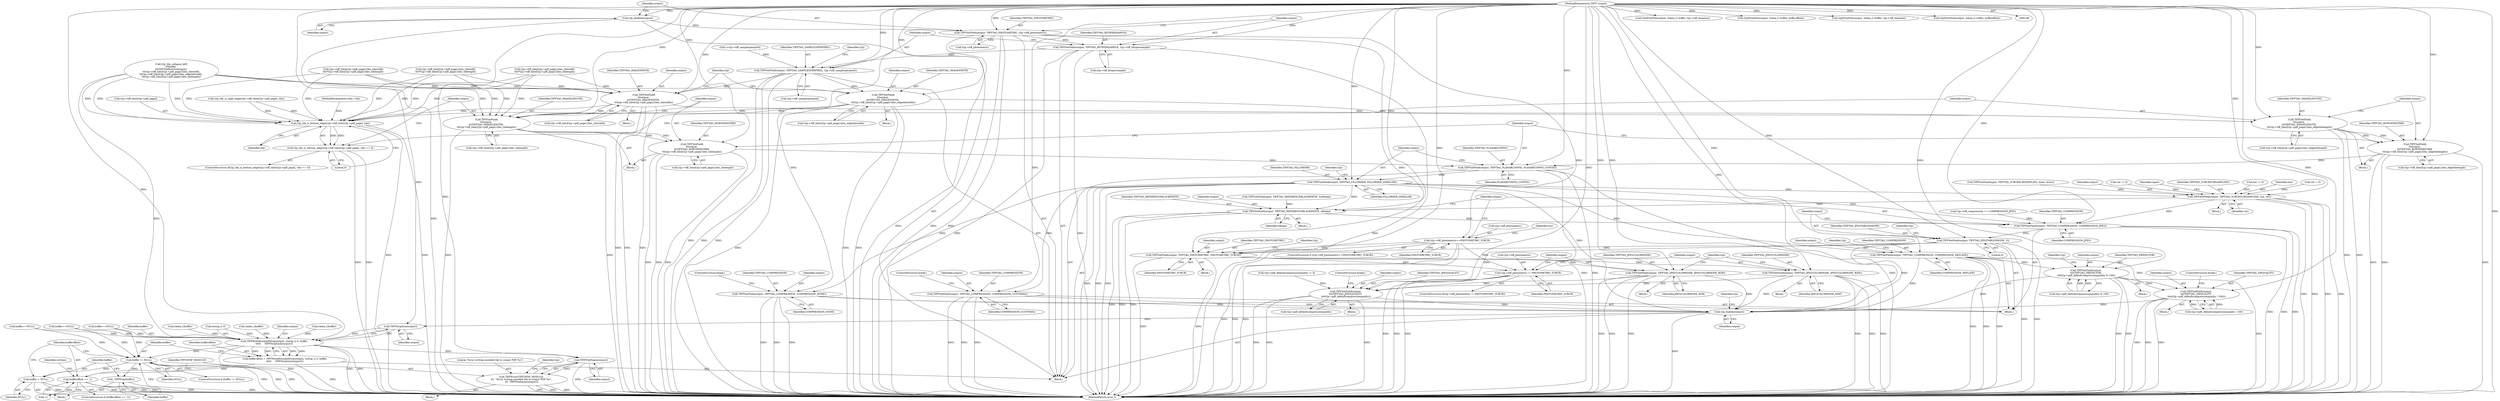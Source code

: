 digraph "0_libtiff_c7153361a4041260719b340f73f2f76@pointer" {
"1001165" [label="(Call,TIFFSetField(output, TIFFTAG_PHOTOMETRIC, t2p->tiff_photometric))"];
"1001163" [label="(Call,t2p_disable(output))"];
"1000111" [label="(MethodParameterIn,TIFF* output)"];
"1001171" [label="(Call,TIFFSetField(output, TIFFTAG_BITSPERSAMPLE, t2p->tiff_bitspersample))"];
"1001177" [label="(Call,TIFFSetField(output, TIFFTAG_SAMPLESPERPIXEL, t2p->tiff_samplesperpixel))"];
"1001196" [label="(Call,TIFFSetField(\n\t\t\toutput, \n\t\t\tTIFFTAG_IMAGEWIDTH, \n\t\t\tt2p->tiff_tiles[t2p->pdf_page].tiles_tilewidth))"];
"1001224" [label="(Call,t2p_tile_is_bottom_edge(t2p->tiff_tiles[t2p->pdf_page], tile))"];
"1001223" [label="(Call,t2p_tile_is_bottom_edge(t2p->tiff_tiles[t2p->pdf_page], tile) == 0)"];
"1001235" [label="(Call,TIFFSetField(\n\t\t\toutput, \n\t\t\tTIFFTAG_IMAGELENGTH, \n\t\t\tt2p->tiff_tiles[t2p->pdf_page].tiles_tilelength))"];
"1001247" [label="(Call,TIFFSetField(\n\t\t\toutput, \n\t\t\tTIFFTAG_ROWSPERSTRIP, \n\t\t\tt2p->tiff_tiles[t2p->pdf_page].tiles_tilelength))"];
"1001285" [label="(Call,TIFFSetField(output, TIFFTAG_PLANARCONFIG, PLANARCONFIG_CONTIG))"];
"1001289" [label="(Call,TIFFSetField(output, TIFFTAG_FILLORDER, FILLORDER_MSB2LSB))"];
"1001299" [label="(Call,TIFFSetField(output, TIFFTAG_COMPRESSION, COMPRESSION_NONE))"];
"1001478" [label="(Call,t2p_enable(output))"];
"1001493" [label="(Call,TIFFStripSize(output))"];
"1001487" [label="(Call,TIFFWriteEncodedStrip(output, (tstrip_t) 0, buffer,\n\t\t\t\t\t     TIFFStripSize(output)))"];
"1001485" [label="(Call,bufferoffset = TIFFWriteEncodedStrip(output, (tstrip_t) 0, buffer,\n\t\t\t\t\t     TIFFStripSize(output)))"];
"1001506" [label="(Call,bufferoffset == -1)"];
"1001496" [label="(Call,buffer != NULL)"];
"1001500" [label="(Call,_TIFFfree(buffer))"];
"1001502" [label="(Call,buffer = NULL)"];
"1001514" [label="(Call,TIFFFileName(output))"];
"1001511" [label="(Call,TIFFError(TIFF2PDF_MODULE, \n\t\t\t  \"Error writing encoded tile to output PDF %s\", \n\t\t\t  TIFFFileName(output)))"];
"1001305" [label="(Call,TIFFSetField(output, TIFFTAG_COMPRESSION, COMPRESSION_CCITTFAX4))"];
"1001346" [label="(Call,TIFFSetField(output, TIFFTAG_YCBCRSUBSAMPLING, hor, ver))"];
"1001360" [label="(Call,TIFFSetField(output, TIFFTAG_REFERENCEBLACKWHITE, xfloatp))"];
"1001364" [label="(Call,TIFFSetField(output, TIFFTAG_COMPRESSION, COMPRESSION_JPEG))"];
"1001368" [label="(Call,TIFFSetField(output, TIFFTAG_JPEGTABLESMODE, 0))"];
"1001381" [label="(Call,TIFFSetField(output, TIFFTAG_PHOTOMETRIC, PHOTOMETRIC_YCBCR))"];
"1001386" [label="(Call,t2p->tiff_photometric != PHOTOMETRIC_YCBCR)"];
"1001392" [label="(Call,TIFFSetField(output, TIFFTAG_JPEGCOLORMODE, JPEGCOLORMODE_RGB))"];
"1001429" [label="(Call,TIFFSetField(output, \n\t\t\t\tTIFFTAG_JPEGQUALITY, \n\t\t\t\tt2p->pdf_defaultcompressionquality))"];
"1001398" [label="(Call,TIFFSetField(output, TIFFTAG_JPEGCOLORMODE, JPEGCOLORMODE_RAW))"];
"1001437" [label="(Call,TIFFSetField(output, TIFFTAG_COMPRESSION, COMPRESSION_DEFLATE))"];
"1001450" [label="(Call,TIFFSetField(output, \n\t\t\t\tTIFFTAG_PREDICTOR, \n\t\t\t\tt2p->pdf_defaultcompressionquality % 100))"];
"1001467" [label="(Call,TIFFSetField(output, \n\t\t\t\tTIFFTAG_ZIPQUALITY, \n\t\t\t\t(t2p->pdf_defaultcompressionquality / 100)))"];
"1001261" [label="(Call,TIFFSetField(\n\t\t\toutput, \n\t\t\tTIFFTAG_IMAGELENGTH, \n\t\t\tt2p->tiff_tiles[t2p->pdf_page].tiles_edgetilelength))"];
"1001273" [label="(Call,TIFFSetField(\n\t\t\toutput, \n\t\t\tTIFFTAG_ROWSPERSTRIP, \n\t\t\tt2p->tiff_tiles[t2p->pdf_page].tiles_edgetilelength))"];
"1001210" [label="(Call,TIFFSetField(\n\t\t\toutput, \n\t\t\tTIFFTAG_IMAGEWIDTH, \n\t\t\tt2p->tiff_tiles[t2p->pdf_page].tiles_edgetilewidth))"];
"1001312" [label="(Call,t2p->tiff_photometric==PHOTOMETRIC_YCBCR)"];
"1001188" [label="(Identifier,t2p)"];
"1001348" [label="(Identifier,TIFFTAG_YCBCRSUBSAMPLING)"];
"1001232" [label="(Identifier,tile)"];
"1001359" [label="(Block,)"];
"1001168" [label="(Call,t2p->tiff_photometric)"];
"1001430" [label="(Identifier,output)"];
"1001445" [label="(Identifier,t2p)"];
"1001390" [label="(Identifier,PHOTOMETRIC_YCBCR)"];
"1001395" [label="(Identifier,JPEGCOLORMODE_RGB)"];
"1001288" [label="(Identifier,PLANARCONFIG_CONTIG)"];
"1001494" [label="(Identifier,output)"];
"1001453" [label="(Call,t2p->pdf_defaultcompressionquality % 100)"];
"1001501" [label="(Identifier,buffer)"];
"1001486" [label="(Identifier,bufferoffset)"];
"1001213" [label="(Call,t2p->tiff_tiles[t2p->pdf_page].tiles_edgetilewidth)"];
"1001045" [label="(Call,t2p->tiff_tiles[t2p->pdf_page].tiles_tilewidth\n\t\t\t\t*t2p->tiff_tiles[t2p->pdf_page].tiles_tilelength)"];
"1001388" [label="(Identifier,t2p)"];
"1001502" [label="(Call,buffer = NULL)"];
"1001234" [label="(Block,)"];
"1001360" [label="(Call,TIFFSetField(output, TIFFTAG_REFERENCEBLACKWHITE, xfloatp))"];
"1001301" [label="(Identifier,TIFFTAG_COMPRESSION)"];
"1000253" [label="(Call,t2pWriteFile(output, (tdata_t) buffer, t2p->tiff_datasize))"];
"1001339" [label="(Call,hor != 0)"];
"1001478" [label="(Call,t2p_enable(output))"];
"1001394" [label="(Identifier,TIFFTAG_JPEGCOLORMODE)"];
"1001260" [label="(Block,)"];
"1001467" [label="(Call,TIFFSetField(output, \n\t\t\t\tTIFFTAG_ZIPQUALITY, \n\t\t\t\t(t2p->pdf_defaultcompressionquality / 100)))"];
"1001392" [label="(Call,TIFFSetField(output, TIFFTAG_JPEGCOLORMODE, JPEGCOLORMODE_RGB))"];
"1000112" [label="(MethodParameterIn,ttile_t tile)"];
"1001236" [label="(Identifier,output)"];
"1001429" [label="(Call,TIFFSetField(output, \n\t\t\t\tTIFFTAG_JPEGQUALITY, \n\t\t\t\tt2p->pdf_defaultcompressionquality))"];
"1001247" [label="(Call,TIFFSetField(\n\t\t\toutput, \n\t\t\tTIFFTAG_ROWSPERSTRIP, \n\t\t\tt2p->tiff_tiles[t2p->pdf_page].tiles_tilelength))"];
"1001518" [label="(Identifier,t2p)"];
"1001349" [label="(Identifier,hor)"];
"1001323" [label="(Call,ver = 0)"];
"1001313" [label="(Call,t2p->tiff_photometric)"];
"1001300" [label="(Identifier,output)"];
"1001439" [label="(Identifier,TIFFTAG_COMPRESSION)"];
"1001211" [label="(Identifier,output)"];
"1001289" [label="(Call,TIFFSetField(output, TIFFTAG_FILLORDER, FILLORDER_MSB2LSB))"];
"1001431" [label="(Identifier,TIFFTAG_JPEGQUALITY)"];
"1001223" [label="(Call,t2p_tile_is_bottom_edge(t2p->tiff_tiles[t2p->pdf_page], tile) == 0)"];
"1001222" [label="(ControlStructure,if(t2p_tile_is_bottom_edge(t2p->tiff_tiles[t2p->pdf_page], tile) == 0))"];
"1001399" [label="(Identifier,output)"];
"1001398" [label="(Call,TIFFSetField(output, TIFFTAG_JPEGCOLORMODE, JPEGCOLORMODE_RAW))"];
"1001368" [label="(Call,TIFFSetField(output, TIFFTAG_JPEGTABLESMODE, 0))"];
"1001290" [label="(Identifier,output)"];
"1001302" [label="(Identifier,COMPRESSION_NONE)"];
"1001512" [label="(Identifier,TIFF2PDF_MODULE)"];
"1001485" [label="(Call,bufferoffset = TIFFWriteEncodedStrip(output, (tstrip_t) 0, buffer,\n\t\t\t\t\t     TIFFStripSize(output)))"];
"1001504" [label="(Identifier,NULL)"];
"1001233" [label="(Literal,0)"];
"1001387" [label="(Call,t2p->tiff_photometric)"];
"1001311" [label="(ControlStructure,if (t2p->tiff_photometric==PHOTOMETRIC_YCBCR))"];
"1001132" [label="(Call,t2p_tile_collapse_left(\n\t\t\tbuffer, \n\t\t\tTIFFTileRowSize(input),\n\t\t\tt2p->tiff_tiles[t2p->pdf_page].tiles_tilewidth,\n\t\t\tt2p->tiff_tiles[t2p->pdf_page].tiles_edgetilewidth, \n\t\t\tt2p->tiff_tiles[t2p->pdf_page].tiles_tilelength))"];
"1000683" [label="(Call,t2pWriteFile(output, (tdata_t) buffer, bufferoffset))"];
"1001366" [label="(Identifier,TIFFTAG_COMPRESSION)"];
"1000325" [label="(Call,t2pWriteFile(output, (tdata_t) buffer, t2p->tiff_datasize))"];
"1001199" [label="(Call,t2p->tiff_tiles[t2p->pdf_page].tiles_tilewidth)"];
"1001285" [label="(Call,TIFFSetField(output, TIFFTAG_PLANARCONFIG, PLANARCONFIG_CONTIG))"];
"1001515" [label="(Identifier,output)"];
"1001308" [label="(Identifier,COMPRESSION_CCITTFAX4)"];
"1001328" [label="(Call,TIFFGetField(input, TIFFTAG_YCBCRSUBSAMPLING, &hor, &ver))"];
"1001487" [label="(Call,TIFFWriteEncodedStrip(output, (tstrip_t) 0, buffer,\n\t\t\t\t\t     TIFFStripSize(output)))"];
"1000927" [label="(Call,buffer==NULL)"];
"1001380" [label="(Block,)"];
"1001237" [label="(Identifier,TIFFTAG_IMAGELENGTH)"];
"1001297" [label="(Block,)"];
"1001291" [label="(Identifier,TIFFTAG_FILLORDER)"];
"1001042" [label="(Call,(tdata_t)buffer)"];
"1001492" [label="(Identifier,buffer)"];
"1001097" [label="(Call,(tdata_t)buffer)"];
"1001428" [label="(Block,)"];
"1001423" [label="(Call,t2p->pdf_defaultcompressionquality != 0)"];
"1001345" [label="(Block,)"];
"1001511" [label="(Call,TIFFError(TIFF2PDF_MODULE, \n\t\t\t  \"Error writing encoded tile to output PDF %s\", \n\t\t\t  TIFFFileName(output)))"];
"1000111" [label="(MethodParameterIn,TIFF* output)"];
"1001365" [label="(Identifier,output)"];
"1001496" [label="(Call,buffer != NULL)"];
"1001273" [label="(Call,TIFFSetField(\n\t\t\toutput, \n\t\t\tTIFFTAG_ROWSPERSTRIP, \n\t\t\tt2p->tiff_tiles[t2p->pdf_page].tiles_edgetilelength))"];
"1001303" [label="(ControlStructure,break;)"];
"1001362" [label="(Identifier,TIFFTAG_REFERENCEBLACKWHITE)"];
"1001470" [label="(Call,t2p->pdf_defaultcompressionquality / 100)"];
"1001248" [label="(Identifier,output)"];
"1001235" [label="(Call,TIFFSetField(\n\t\t\toutput, \n\t\t\tTIFFTAG_IMAGELENGTH, \n\t\t\tt2p->tiff_tiles[t2p->pdf_page].tiles_tilelength))"];
"1001264" [label="(Call,t2p->tiff_tiles[t2p->pdf_page].tiles_edgetilelength)"];
"1001320" [label="(Identifier,hor)"];
"1001510" [label="(Block,)"];
"1001174" [label="(Call,t2p->tiff_bitspersample)"];
"1001391" [label="(Block,)"];
"1001179" [label="(Identifier,TIFFTAG_SAMPLESPERPIXEL)"];
"1001347" [label="(Identifier,output)"];
"1001462" [label="(Identifier,t2p)"];
"1001292" [label="(Identifier,FILLORDER_MSB2LSB)"];
"1001475" [label="(ControlStructure,break;)"];
"1001287" [label="(Identifier,TIFFTAG_PLANARCONFIG)"];
"1001164" [label="(Identifier,output)"];
"1001513" [label="(Literal,\"Error writing encoded tile to output PDF %s\")"];
"1001209" [label="(Block,)"];
"1001225" [label="(Call,t2p->tiff_tiles[t2p->pdf_page])"];
"1001405" [label="(Identifier,t2p)"];
"1001451" [label="(Identifier,output)"];
"1001196" [label="(Call,TIFFSetField(\n\t\t\toutput, \n\t\t\tTIFFTAG_IMAGEWIDTH, \n\t\t\tt2p->tiff_tiles[t2p->pdf_page].tiles_tilewidth))"];
"1001163" [label="(Call,t2p_disable(output))"];
"1001307" [label="(Identifier,TIFFTAG_COMPRESSION)"];
"1001342" [label="(Call,ver != 0)"];
"1001354" [label="(Identifier,input)"];
"1001466" [label="(Block,)"];
"1000540" [label="(Call,t2p->tiff_compression == COMPRESSION_JPEG)"];
"1001498" [label="(Identifier,NULL)"];
"1001316" [label="(Identifier,PHOTOMETRIC_YCBCR)"];
"1001489" [label="(Call,(tstrip_t) 0)"];
"1001400" [label="(Identifier,TIFFTAG_JPEGCOLORMODE)"];
"1001210" [label="(Call,TIFFSetField(\n\t\t\toutput, \n\t\t\tTIFFTAG_IMAGEWIDTH, \n\t\t\tt2p->tiff_tiles[t2p->pdf_page].tiles_edgetilewidth))"];
"1001440" [label="(Identifier,COMPRESSION_DEFLATE)"];
"1001497" [label="(Identifier,buffer)"];
"1001385" [label="(ControlStructure,if(t2p->tiff_photometric != PHOTOMETRIC_YCBCR))"];
"1001361" [label="(Identifier,output)"];
"1001493" [label="(Call,TIFFStripSize(output))"];
"1001469" [label="(Identifier,TIFFTAG_ZIPQUALITY)"];
"1001500" [label="(Call,_TIFFfree(buffer))"];
"1001364" [label="(Call,TIFFSetField(output, TIFFTAG_COMPRESSION, COMPRESSION_JPEG))"];
"1001401" [label="(Identifier,JPEGCOLORMODE_RAW)"];
"1001384" [label="(Identifier,PHOTOMETRIC_YCBCR)"];
"1001274" [label="(Identifier,output)"];
"1001172" [label="(Identifier,output)"];
"1001499" [label="(Block,)"];
"1001197" [label="(Identifier,output)"];
"1001507" [label="(Identifier,bufferoffset)"];
"1001195" [label="(Block,)"];
"1001178" [label="(Identifier,output)"];
"1001437" [label="(Call,TIFFSetField(output, TIFFTAG_COMPRESSION, COMPRESSION_DEFLATE))"];
"1001449" [label="(Block,)"];
"1001505" [label="(ControlStructure,if (bufferoffset == -1))"];
"1001100" [label="(Call,t2p->tiff_tiles[t2p->pdf_page].tiles_tilewidth\n\t\t\t\t*t2p->tiff_tiles[t2p->pdf_page].tiles_tilelength)"];
"1001173" [label="(Identifier,TIFFTAG_BITSPERSAMPLE)"];
"1001346" [label="(Call,TIFFSetField(output, TIFFTAG_YCBCRSUBSAMPLING, hor, ver))"];
"1001386" [label="(Call,t2p->tiff_photometric != PHOTOMETRIC_YCBCR)"];
"1000113" [label="(Block,)"];
"1001295" [label="(Identifier,t2p)"];
"1001275" [label="(Identifier,TIFFTAG_ROWSPERSTRIP)"];
"1001495" [label="(ControlStructure,if (buffer != NULL))"];
"1001166" [label="(Identifier,output)"];
"1001261" [label="(Call,TIFFSetField(\n\t\t\toutput, \n\t\t\tTIFFTAG_IMAGELENGTH, \n\t\t\tt2p->tiff_tiles[t2p->pdf_page].tiles_edgetilelength))"];
"1001224" [label="(Call,t2p_tile_is_bottom_edge(t2p->tiff_tiles[t2p->pdf_page], tile))"];
"1001312" [label="(Call,t2p->tiff_photometric==PHOTOMETRIC_YCBCR)"];
"1001482" [label="(Identifier,t2p)"];
"1001382" [label="(Identifier,output)"];
"1001383" [label="(Identifier,TIFFTAG_PHOTOMETRIC)"];
"1001432" [label="(Call,t2p->pdf_defaultcompressionquality)"];
"1001167" [label="(Identifier,TIFFTAG_PHOTOMETRIC)"];
"1001514" [label="(Call,TIFFFileName(output))"];
"1001177" [label="(Call,TIFFSetField(output, TIFFTAG_SAMPLESPERPIXEL, t2p->tiff_samplesperpixel))"];
"1000712" [label="(Call,buffer==NULL)"];
"1001171" [label="(Call,TIFFSetField(output, TIFFTAG_BITSPERSAMPLE, t2p->tiff_bitspersample))"];
"1001369" [label="(Identifier,output)"];
"1001371" [label="(Literal,0)"];
"1001165" [label="(Call,TIFFSetField(output, TIFFTAG_PHOTOMETRIC, t2p->tiff_photometric))"];
"1001452" [label="(Identifier,TIFFTAG_PREDICTOR)"];
"1001305" [label="(Call,TIFFSetField(output, TIFFTAG_COMPRESSION, COMPRESSION_CCITTFAX4))"];
"1001008" [label="(Call,(tdata_t)buffer)"];
"1000529" [label="(Call,t2pWriteFile(output, (tdata_t) buffer, bufferoffset))"];
"1001286" [label="(Identifier,output)"];
"1001250" [label="(Call,t2p->tiff_tiles[t2p->pdf_page].tiles_tilelength)"];
"1001309" [label="(ControlStructure,break;)"];
"1001435" [label="(ControlStructure,break;)"];
"1001212" [label="(Identifier,TIFFTAG_IMAGEWIDTH)"];
"1001363" [label="(Identifier,xfloatp)"];
"1001353" [label="(Call,TIFFGetField(input, TIFFTAG_REFERENCEBLACKWHITE, &xfloatp))"];
"1001263" [label="(Identifier,TIFFTAG_IMAGELENGTH)"];
"1000859" [label="(Call,i<t2p->tiff_samplesperpixel)"];
"1001375" [label="(Identifier,t2p)"];
"1001367" [label="(Identifier,COMPRESSION_JPEG)"];
"1001381" [label="(Call,TIFFSetField(output, TIFFTAG_PHOTOMETRIC, PHOTOMETRIC_YCBCR))"];
"1001506" [label="(Call,bufferoffset == -1)"];
"1001306" [label="(Identifier,output)"];
"1001524" [label="(Identifier,written)"];
"1001238" [label="(Call,t2p->tiff_tiles[t2p->pdf_page].tiles_tilelength)"];
"1000940" [label="(Call,buffer==NULL)"];
"1001276" [label="(Call,t2p->tiff_tiles[t2p->pdf_page].tiles_edgetilelength)"];
"1001397" [label="(Block,)"];
"1001185" [label="(Call,t2p_tile_is_right_edge(t2p->tiff_tiles[t2p->pdf_page], tile))"];
"1001350" [label="(Identifier,ver)"];
"1001479" [label="(Identifier,output)"];
"1001198" [label="(Identifier,TIFFTAG_IMAGEWIDTH)"];
"1001249" [label="(Identifier,TIFFTAG_ROWSPERSTRIP)"];
"1001503" [label="(Identifier,buffer)"];
"1001438" [label="(Identifier,output)"];
"1001468" [label="(Identifier,output)"];
"1001180" [label="(Call,t2p->tiff_samplesperpixel)"];
"1001530" [label="(MethodReturn,tsize_t)"];
"1001508" [label="(Call,-1)"];
"1001393" [label="(Identifier,output)"];
"1001011" [label="(Call,t2p->tiff_tiles[t2p->pdf_page].tiles_tilewidth\n\t\t\t\t*t2p->tiff_tiles[t2p->pdf_page].tiles_tilelength)"];
"1001262" [label="(Identifier,output)"];
"1001299" [label="(Call,TIFFSetField(output, TIFFTAG_COMPRESSION, COMPRESSION_NONE))"];
"1001450" [label="(Call,TIFFSetField(output, \n\t\t\t\tTIFFTAG_PREDICTOR, \n\t\t\t\tt2p->pdf_defaultcompressionquality % 100))"];
"1001370" [label="(Identifier,TIFFTAG_JPEGTABLESMODE)"];
"1001227" [label="(Identifier,t2p)"];
"1001488" [label="(Identifier,output)"];
"1001165" -> "1000113"  [label="AST: "];
"1001165" -> "1001168"  [label="CFG: "];
"1001166" -> "1001165"  [label="AST: "];
"1001167" -> "1001165"  [label="AST: "];
"1001168" -> "1001165"  [label="AST: "];
"1001172" -> "1001165"  [label="CFG: "];
"1001165" -> "1001530"  [label="DDG: "];
"1001165" -> "1001530"  [label="DDG: "];
"1001165" -> "1001530"  [label="DDG: "];
"1001163" -> "1001165"  [label="DDG: "];
"1000111" -> "1001165"  [label="DDG: "];
"1001165" -> "1001171"  [label="DDG: "];
"1001165" -> "1001312"  [label="DDG: "];
"1001165" -> "1001381"  [label="DDG: "];
"1001163" -> "1000113"  [label="AST: "];
"1001163" -> "1001164"  [label="CFG: "];
"1001164" -> "1001163"  [label="AST: "];
"1001166" -> "1001163"  [label="CFG: "];
"1001163" -> "1001530"  [label="DDG: "];
"1000111" -> "1001163"  [label="DDG: "];
"1000111" -> "1000108"  [label="AST: "];
"1000111" -> "1001530"  [label="DDG: "];
"1000111" -> "1000253"  [label="DDG: "];
"1000111" -> "1000325"  [label="DDG: "];
"1000111" -> "1000529"  [label="DDG: "];
"1000111" -> "1000683"  [label="DDG: "];
"1000111" -> "1001171"  [label="DDG: "];
"1000111" -> "1001177"  [label="DDG: "];
"1000111" -> "1001196"  [label="DDG: "];
"1000111" -> "1001210"  [label="DDG: "];
"1000111" -> "1001235"  [label="DDG: "];
"1000111" -> "1001247"  [label="DDG: "];
"1000111" -> "1001261"  [label="DDG: "];
"1000111" -> "1001273"  [label="DDG: "];
"1000111" -> "1001285"  [label="DDG: "];
"1000111" -> "1001289"  [label="DDG: "];
"1000111" -> "1001299"  [label="DDG: "];
"1000111" -> "1001305"  [label="DDG: "];
"1000111" -> "1001346"  [label="DDG: "];
"1000111" -> "1001360"  [label="DDG: "];
"1000111" -> "1001364"  [label="DDG: "];
"1000111" -> "1001368"  [label="DDG: "];
"1000111" -> "1001381"  [label="DDG: "];
"1000111" -> "1001392"  [label="DDG: "];
"1000111" -> "1001398"  [label="DDG: "];
"1000111" -> "1001429"  [label="DDG: "];
"1000111" -> "1001437"  [label="DDG: "];
"1000111" -> "1001450"  [label="DDG: "];
"1000111" -> "1001467"  [label="DDG: "];
"1000111" -> "1001478"  [label="DDG: "];
"1000111" -> "1001487"  [label="DDG: "];
"1000111" -> "1001493"  [label="DDG: "];
"1000111" -> "1001514"  [label="DDG: "];
"1001171" -> "1000113"  [label="AST: "];
"1001171" -> "1001174"  [label="CFG: "];
"1001172" -> "1001171"  [label="AST: "];
"1001173" -> "1001171"  [label="AST: "];
"1001174" -> "1001171"  [label="AST: "];
"1001178" -> "1001171"  [label="CFG: "];
"1001171" -> "1001530"  [label="DDG: "];
"1001171" -> "1001530"  [label="DDG: "];
"1001171" -> "1001530"  [label="DDG: "];
"1001171" -> "1001177"  [label="DDG: "];
"1001177" -> "1000113"  [label="AST: "];
"1001177" -> "1001180"  [label="CFG: "];
"1001178" -> "1001177"  [label="AST: "];
"1001179" -> "1001177"  [label="AST: "];
"1001180" -> "1001177"  [label="AST: "];
"1001188" -> "1001177"  [label="CFG: "];
"1001177" -> "1001530"  [label="DDG: "];
"1001177" -> "1001530"  [label="DDG: "];
"1001177" -> "1001530"  [label="DDG: "];
"1000859" -> "1001177"  [label="DDG: "];
"1001177" -> "1001196"  [label="DDG: "];
"1001177" -> "1001210"  [label="DDG: "];
"1001196" -> "1001195"  [label="AST: "];
"1001196" -> "1001199"  [label="CFG: "];
"1001197" -> "1001196"  [label="AST: "];
"1001198" -> "1001196"  [label="AST: "];
"1001199" -> "1001196"  [label="AST: "];
"1001227" -> "1001196"  [label="CFG: "];
"1001196" -> "1001530"  [label="DDG: "];
"1001196" -> "1001530"  [label="DDG: "];
"1001196" -> "1001530"  [label="DDG: "];
"1001011" -> "1001196"  [label="DDG: "];
"1001132" -> "1001196"  [label="DDG: "];
"1001100" -> "1001196"  [label="DDG: "];
"1001045" -> "1001196"  [label="DDG: "];
"1001196" -> "1001224"  [label="DDG: "];
"1001196" -> "1001235"  [label="DDG: "];
"1001196" -> "1001261"  [label="DDG: "];
"1001224" -> "1001223"  [label="AST: "];
"1001224" -> "1001232"  [label="CFG: "];
"1001225" -> "1001224"  [label="AST: "];
"1001232" -> "1001224"  [label="AST: "];
"1001233" -> "1001224"  [label="CFG: "];
"1001224" -> "1001530"  [label="DDG: "];
"1001224" -> "1001530"  [label="DDG: "];
"1001224" -> "1001223"  [label="DDG: "];
"1001224" -> "1001223"  [label="DDG: "];
"1001045" -> "1001224"  [label="DDG: "];
"1001045" -> "1001224"  [label="DDG: "];
"1001011" -> "1001224"  [label="DDG: "];
"1001011" -> "1001224"  [label="DDG: "];
"1001132" -> "1001224"  [label="DDG: "];
"1001132" -> "1001224"  [label="DDG: "];
"1001132" -> "1001224"  [label="DDG: "];
"1001100" -> "1001224"  [label="DDG: "];
"1001100" -> "1001224"  [label="DDG: "];
"1001210" -> "1001224"  [label="DDG: "];
"1001185" -> "1001224"  [label="DDG: "];
"1001185" -> "1001224"  [label="DDG: "];
"1000112" -> "1001224"  [label="DDG: "];
"1001223" -> "1001222"  [label="AST: "];
"1001223" -> "1001233"  [label="CFG: "];
"1001233" -> "1001223"  [label="AST: "];
"1001236" -> "1001223"  [label="CFG: "];
"1001262" -> "1001223"  [label="CFG: "];
"1001223" -> "1001530"  [label="DDG: "];
"1001223" -> "1001530"  [label="DDG: "];
"1001235" -> "1001234"  [label="AST: "];
"1001235" -> "1001238"  [label="CFG: "];
"1001236" -> "1001235"  [label="AST: "];
"1001237" -> "1001235"  [label="AST: "];
"1001238" -> "1001235"  [label="AST: "];
"1001248" -> "1001235"  [label="CFG: "];
"1001235" -> "1001530"  [label="DDG: "];
"1001235" -> "1001530"  [label="DDG: "];
"1001210" -> "1001235"  [label="DDG: "];
"1001045" -> "1001235"  [label="DDG: "];
"1001011" -> "1001235"  [label="DDG: "];
"1001132" -> "1001235"  [label="DDG: "];
"1001100" -> "1001235"  [label="DDG: "];
"1001235" -> "1001247"  [label="DDG: "];
"1001235" -> "1001247"  [label="DDG: "];
"1001247" -> "1001234"  [label="AST: "];
"1001247" -> "1001250"  [label="CFG: "];
"1001248" -> "1001247"  [label="AST: "];
"1001249" -> "1001247"  [label="AST: "];
"1001250" -> "1001247"  [label="AST: "];
"1001286" -> "1001247"  [label="CFG: "];
"1001247" -> "1001530"  [label="DDG: "];
"1001247" -> "1001530"  [label="DDG: "];
"1001247" -> "1001530"  [label="DDG: "];
"1001247" -> "1001285"  [label="DDG: "];
"1001285" -> "1000113"  [label="AST: "];
"1001285" -> "1001288"  [label="CFG: "];
"1001286" -> "1001285"  [label="AST: "];
"1001287" -> "1001285"  [label="AST: "];
"1001288" -> "1001285"  [label="AST: "];
"1001290" -> "1001285"  [label="CFG: "];
"1001285" -> "1001530"  [label="DDG: "];
"1001285" -> "1001530"  [label="DDG: "];
"1001285" -> "1001530"  [label="DDG: "];
"1001273" -> "1001285"  [label="DDG: "];
"1001285" -> "1001289"  [label="DDG: "];
"1001289" -> "1000113"  [label="AST: "];
"1001289" -> "1001292"  [label="CFG: "];
"1001290" -> "1001289"  [label="AST: "];
"1001291" -> "1001289"  [label="AST: "];
"1001292" -> "1001289"  [label="AST: "];
"1001295" -> "1001289"  [label="CFG: "];
"1001289" -> "1001530"  [label="DDG: "];
"1001289" -> "1001530"  [label="DDG: "];
"1001289" -> "1001530"  [label="DDG: "];
"1001289" -> "1001299"  [label="DDG: "];
"1001289" -> "1001305"  [label="DDG: "];
"1001289" -> "1001346"  [label="DDG: "];
"1001289" -> "1001360"  [label="DDG: "];
"1001289" -> "1001364"  [label="DDG: "];
"1001289" -> "1001437"  [label="DDG: "];
"1001289" -> "1001478"  [label="DDG: "];
"1001299" -> "1001297"  [label="AST: "];
"1001299" -> "1001302"  [label="CFG: "];
"1001300" -> "1001299"  [label="AST: "];
"1001301" -> "1001299"  [label="AST: "];
"1001302" -> "1001299"  [label="AST: "];
"1001303" -> "1001299"  [label="CFG: "];
"1001299" -> "1001530"  [label="DDG: "];
"1001299" -> "1001530"  [label="DDG: "];
"1001299" -> "1001530"  [label="DDG: "];
"1001299" -> "1001478"  [label="DDG: "];
"1001478" -> "1000113"  [label="AST: "];
"1001478" -> "1001479"  [label="CFG: "];
"1001479" -> "1001478"  [label="AST: "];
"1001482" -> "1001478"  [label="CFG: "];
"1001478" -> "1001530"  [label="DDG: "];
"1001392" -> "1001478"  [label="DDG: "];
"1001450" -> "1001478"  [label="DDG: "];
"1001398" -> "1001478"  [label="DDG: "];
"1001429" -> "1001478"  [label="DDG: "];
"1001437" -> "1001478"  [label="DDG: "];
"1001467" -> "1001478"  [label="DDG: "];
"1001368" -> "1001478"  [label="DDG: "];
"1001305" -> "1001478"  [label="DDG: "];
"1001478" -> "1001493"  [label="DDG: "];
"1001493" -> "1001487"  [label="AST: "];
"1001493" -> "1001494"  [label="CFG: "];
"1001494" -> "1001493"  [label="AST: "];
"1001487" -> "1001493"  [label="CFG: "];
"1001493" -> "1001487"  [label="DDG: "];
"1001487" -> "1001485"  [label="AST: "];
"1001488" -> "1001487"  [label="AST: "];
"1001489" -> "1001487"  [label="AST: "];
"1001492" -> "1001487"  [label="AST: "];
"1001485" -> "1001487"  [label="CFG: "];
"1001487" -> "1001530"  [label="DDG: "];
"1001487" -> "1001530"  [label="DDG: "];
"1001487" -> "1001530"  [label="DDG: "];
"1001487" -> "1001485"  [label="DDG: "];
"1001487" -> "1001485"  [label="DDG: "];
"1001487" -> "1001485"  [label="DDG: "];
"1001487" -> "1001485"  [label="DDG: "];
"1001489" -> "1001487"  [label="DDG: "];
"1000940" -> "1001487"  [label="DDG: "];
"1000712" -> "1001487"  [label="DDG: "];
"1001132" -> "1001487"  [label="DDG: "];
"1001097" -> "1001487"  [label="DDG: "];
"1001042" -> "1001487"  [label="DDG: "];
"1001008" -> "1001487"  [label="DDG: "];
"1000927" -> "1001487"  [label="DDG: "];
"1001487" -> "1001496"  [label="DDG: "];
"1001487" -> "1001514"  [label="DDG: "];
"1001485" -> "1000113"  [label="AST: "];
"1001486" -> "1001485"  [label="AST: "];
"1001497" -> "1001485"  [label="CFG: "];
"1001485" -> "1001530"  [label="DDG: "];
"1001485" -> "1001506"  [label="DDG: "];
"1001506" -> "1001505"  [label="AST: "];
"1001506" -> "1001508"  [label="CFG: "];
"1001507" -> "1001506"  [label="AST: "];
"1001508" -> "1001506"  [label="AST: "];
"1001512" -> "1001506"  [label="CFG: "];
"1001524" -> "1001506"  [label="CFG: "];
"1001506" -> "1001530"  [label="DDG: "];
"1001506" -> "1001530"  [label="DDG: "];
"1001506" -> "1001530"  [label="DDG: "];
"1001508" -> "1001506"  [label="DDG: "];
"1001496" -> "1001495"  [label="AST: "];
"1001496" -> "1001498"  [label="CFG: "];
"1001497" -> "1001496"  [label="AST: "];
"1001498" -> "1001496"  [label="AST: "];
"1001501" -> "1001496"  [label="CFG: "];
"1001507" -> "1001496"  [label="CFG: "];
"1001496" -> "1001530"  [label="DDG: "];
"1001496" -> "1001530"  [label="DDG: "];
"1001496" -> "1001530"  [label="DDG: "];
"1000712" -> "1001496"  [label="DDG: "];
"1000940" -> "1001496"  [label="DDG: "];
"1000927" -> "1001496"  [label="DDG: "];
"1001496" -> "1001500"  [label="DDG: "];
"1001496" -> "1001502"  [label="DDG: "];
"1001500" -> "1001499"  [label="AST: "];
"1001500" -> "1001501"  [label="CFG: "];
"1001501" -> "1001500"  [label="AST: "];
"1001503" -> "1001500"  [label="CFG: "];
"1001500" -> "1001530"  [label="DDG: "];
"1001502" -> "1001499"  [label="AST: "];
"1001502" -> "1001504"  [label="CFG: "];
"1001503" -> "1001502"  [label="AST: "];
"1001504" -> "1001502"  [label="AST: "];
"1001507" -> "1001502"  [label="CFG: "];
"1001502" -> "1001530"  [label="DDG: "];
"1001502" -> "1001530"  [label="DDG: "];
"1001514" -> "1001511"  [label="AST: "];
"1001514" -> "1001515"  [label="CFG: "];
"1001515" -> "1001514"  [label="AST: "];
"1001511" -> "1001514"  [label="CFG: "];
"1001514" -> "1001530"  [label="DDG: "];
"1001514" -> "1001511"  [label="DDG: "];
"1001511" -> "1001510"  [label="AST: "];
"1001512" -> "1001511"  [label="AST: "];
"1001513" -> "1001511"  [label="AST: "];
"1001518" -> "1001511"  [label="CFG: "];
"1001511" -> "1001530"  [label="DDG: "];
"1001511" -> "1001530"  [label="DDG: "];
"1001511" -> "1001530"  [label="DDG: "];
"1001305" -> "1001297"  [label="AST: "];
"1001305" -> "1001308"  [label="CFG: "];
"1001306" -> "1001305"  [label="AST: "];
"1001307" -> "1001305"  [label="AST: "];
"1001308" -> "1001305"  [label="AST: "];
"1001309" -> "1001305"  [label="CFG: "];
"1001305" -> "1001530"  [label="DDG: "];
"1001305" -> "1001530"  [label="DDG: "];
"1001305" -> "1001530"  [label="DDG: "];
"1001346" -> "1001345"  [label="AST: "];
"1001346" -> "1001350"  [label="CFG: "];
"1001347" -> "1001346"  [label="AST: "];
"1001348" -> "1001346"  [label="AST: "];
"1001349" -> "1001346"  [label="AST: "];
"1001350" -> "1001346"  [label="AST: "];
"1001354" -> "1001346"  [label="CFG: "];
"1001346" -> "1001530"  [label="DDG: "];
"1001346" -> "1001530"  [label="DDG: "];
"1001346" -> "1001530"  [label="DDG: "];
"1001346" -> "1001530"  [label="DDG: "];
"1001328" -> "1001346"  [label="DDG: "];
"1001339" -> "1001346"  [label="DDG: "];
"1001342" -> "1001346"  [label="DDG: "];
"1001323" -> "1001346"  [label="DDG: "];
"1001346" -> "1001360"  [label="DDG: "];
"1001346" -> "1001364"  [label="DDG: "];
"1001360" -> "1001359"  [label="AST: "];
"1001360" -> "1001363"  [label="CFG: "];
"1001361" -> "1001360"  [label="AST: "];
"1001362" -> "1001360"  [label="AST: "];
"1001363" -> "1001360"  [label="AST: "];
"1001365" -> "1001360"  [label="CFG: "];
"1001360" -> "1001530"  [label="DDG: "];
"1001360" -> "1001530"  [label="DDG: "];
"1001360" -> "1001530"  [label="DDG: "];
"1001353" -> "1001360"  [label="DDG: "];
"1001360" -> "1001364"  [label="DDG: "];
"1001364" -> "1001297"  [label="AST: "];
"1001364" -> "1001367"  [label="CFG: "];
"1001365" -> "1001364"  [label="AST: "];
"1001366" -> "1001364"  [label="AST: "];
"1001367" -> "1001364"  [label="AST: "];
"1001369" -> "1001364"  [label="CFG: "];
"1001364" -> "1001530"  [label="DDG: "];
"1001364" -> "1001530"  [label="DDG: "];
"1001364" -> "1001530"  [label="DDG: "];
"1000540" -> "1001364"  [label="DDG: "];
"1001364" -> "1001368"  [label="DDG: "];
"1001368" -> "1001297"  [label="AST: "];
"1001368" -> "1001371"  [label="CFG: "];
"1001369" -> "1001368"  [label="AST: "];
"1001370" -> "1001368"  [label="AST: "];
"1001371" -> "1001368"  [label="AST: "];
"1001375" -> "1001368"  [label="CFG: "];
"1001368" -> "1001530"  [label="DDG: "];
"1001368" -> "1001530"  [label="DDG: "];
"1001368" -> "1001381"  [label="DDG: "];
"1001368" -> "1001429"  [label="DDG: "];
"1001381" -> "1001380"  [label="AST: "];
"1001381" -> "1001384"  [label="CFG: "];
"1001382" -> "1001381"  [label="AST: "];
"1001383" -> "1001381"  [label="AST: "];
"1001384" -> "1001381"  [label="AST: "];
"1001388" -> "1001381"  [label="CFG: "];
"1001381" -> "1001530"  [label="DDG: "];
"1001381" -> "1001530"  [label="DDG: "];
"1001312" -> "1001381"  [label="DDG: "];
"1001381" -> "1001386"  [label="DDG: "];
"1001381" -> "1001392"  [label="DDG: "];
"1001381" -> "1001398"  [label="DDG: "];
"1001386" -> "1001385"  [label="AST: "];
"1001386" -> "1001390"  [label="CFG: "];
"1001387" -> "1001386"  [label="AST: "];
"1001390" -> "1001386"  [label="AST: "];
"1001393" -> "1001386"  [label="CFG: "];
"1001399" -> "1001386"  [label="CFG: "];
"1001386" -> "1001530"  [label="DDG: "];
"1001386" -> "1001530"  [label="DDG: "];
"1001386" -> "1001530"  [label="DDG: "];
"1001312" -> "1001386"  [label="DDG: "];
"1001392" -> "1001391"  [label="AST: "];
"1001392" -> "1001395"  [label="CFG: "];
"1001393" -> "1001392"  [label="AST: "];
"1001394" -> "1001392"  [label="AST: "];
"1001395" -> "1001392"  [label="AST: "];
"1001405" -> "1001392"  [label="CFG: "];
"1001392" -> "1001530"  [label="DDG: "];
"1001392" -> "1001530"  [label="DDG: "];
"1001392" -> "1001530"  [label="DDG: "];
"1001392" -> "1001429"  [label="DDG: "];
"1001429" -> "1001428"  [label="AST: "];
"1001429" -> "1001432"  [label="CFG: "];
"1001430" -> "1001429"  [label="AST: "];
"1001431" -> "1001429"  [label="AST: "];
"1001432" -> "1001429"  [label="AST: "];
"1001435" -> "1001429"  [label="CFG: "];
"1001429" -> "1001530"  [label="DDG: "];
"1001429" -> "1001530"  [label="DDG: "];
"1001429" -> "1001530"  [label="DDG: "];
"1001398" -> "1001429"  [label="DDG: "];
"1001423" -> "1001429"  [label="DDG: "];
"1001398" -> "1001397"  [label="AST: "];
"1001398" -> "1001401"  [label="CFG: "];
"1001399" -> "1001398"  [label="AST: "];
"1001400" -> "1001398"  [label="AST: "];
"1001401" -> "1001398"  [label="AST: "];
"1001405" -> "1001398"  [label="CFG: "];
"1001398" -> "1001530"  [label="DDG: "];
"1001398" -> "1001530"  [label="DDG: "];
"1001398" -> "1001530"  [label="DDG: "];
"1001437" -> "1001297"  [label="AST: "];
"1001437" -> "1001440"  [label="CFG: "];
"1001438" -> "1001437"  [label="AST: "];
"1001439" -> "1001437"  [label="AST: "];
"1001440" -> "1001437"  [label="AST: "];
"1001445" -> "1001437"  [label="CFG: "];
"1001437" -> "1001530"  [label="DDG: "];
"1001437" -> "1001530"  [label="DDG: "];
"1001437" -> "1001530"  [label="DDG: "];
"1001437" -> "1001450"  [label="DDG: "];
"1001437" -> "1001467"  [label="DDG: "];
"1001450" -> "1001449"  [label="AST: "];
"1001450" -> "1001453"  [label="CFG: "];
"1001451" -> "1001450"  [label="AST: "];
"1001452" -> "1001450"  [label="AST: "];
"1001453" -> "1001450"  [label="AST: "];
"1001462" -> "1001450"  [label="CFG: "];
"1001450" -> "1001530"  [label="DDG: "];
"1001450" -> "1001530"  [label="DDG: "];
"1001450" -> "1001530"  [label="DDG: "];
"1001453" -> "1001450"  [label="DDG: "];
"1001453" -> "1001450"  [label="DDG: "];
"1001450" -> "1001467"  [label="DDG: "];
"1001467" -> "1001466"  [label="AST: "];
"1001467" -> "1001470"  [label="CFG: "];
"1001468" -> "1001467"  [label="AST: "];
"1001469" -> "1001467"  [label="AST: "];
"1001470" -> "1001467"  [label="AST: "];
"1001475" -> "1001467"  [label="CFG: "];
"1001467" -> "1001530"  [label="DDG: "];
"1001467" -> "1001530"  [label="DDG: "];
"1001467" -> "1001530"  [label="DDG: "];
"1001470" -> "1001467"  [label="DDG: "];
"1001470" -> "1001467"  [label="DDG: "];
"1001261" -> "1001260"  [label="AST: "];
"1001261" -> "1001264"  [label="CFG: "];
"1001262" -> "1001261"  [label="AST: "];
"1001263" -> "1001261"  [label="AST: "];
"1001264" -> "1001261"  [label="AST: "];
"1001274" -> "1001261"  [label="CFG: "];
"1001261" -> "1001530"  [label="DDG: "];
"1001261" -> "1001530"  [label="DDG: "];
"1001210" -> "1001261"  [label="DDG: "];
"1001261" -> "1001273"  [label="DDG: "];
"1001261" -> "1001273"  [label="DDG: "];
"1001273" -> "1001260"  [label="AST: "];
"1001273" -> "1001276"  [label="CFG: "];
"1001274" -> "1001273"  [label="AST: "];
"1001275" -> "1001273"  [label="AST: "];
"1001276" -> "1001273"  [label="AST: "];
"1001286" -> "1001273"  [label="CFG: "];
"1001273" -> "1001530"  [label="DDG: "];
"1001273" -> "1001530"  [label="DDG: "];
"1001273" -> "1001530"  [label="DDG: "];
"1001210" -> "1001209"  [label="AST: "];
"1001210" -> "1001213"  [label="CFG: "];
"1001211" -> "1001210"  [label="AST: "];
"1001212" -> "1001210"  [label="AST: "];
"1001213" -> "1001210"  [label="AST: "];
"1001227" -> "1001210"  [label="CFG: "];
"1001210" -> "1001530"  [label="DDG: "];
"1001210" -> "1001530"  [label="DDG: "];
"1001210" -> "1001530"  [label="DDG: "];
"1001132" -> "1001210"  [label="DDG: "];
"1001312" -> "1001311"  [label="AST: "];
"1001312" -> "1001316"  [label="CFG: "];
"1001313" -> "1001312"  [label="AST: "];
"1001316" -> "1001312"  [label="AST: "];
"1001320" -> "1001312"  [label="CFG: "];
"1001365" -> "1001312"  [label="CFG: "];
"1001312" -> "1001530"  [label="DDG: "];
"1001312" -> "1001530"  [label="DDG: "];
"1001312" -> "1001530"  [label="DDG: "];
}
